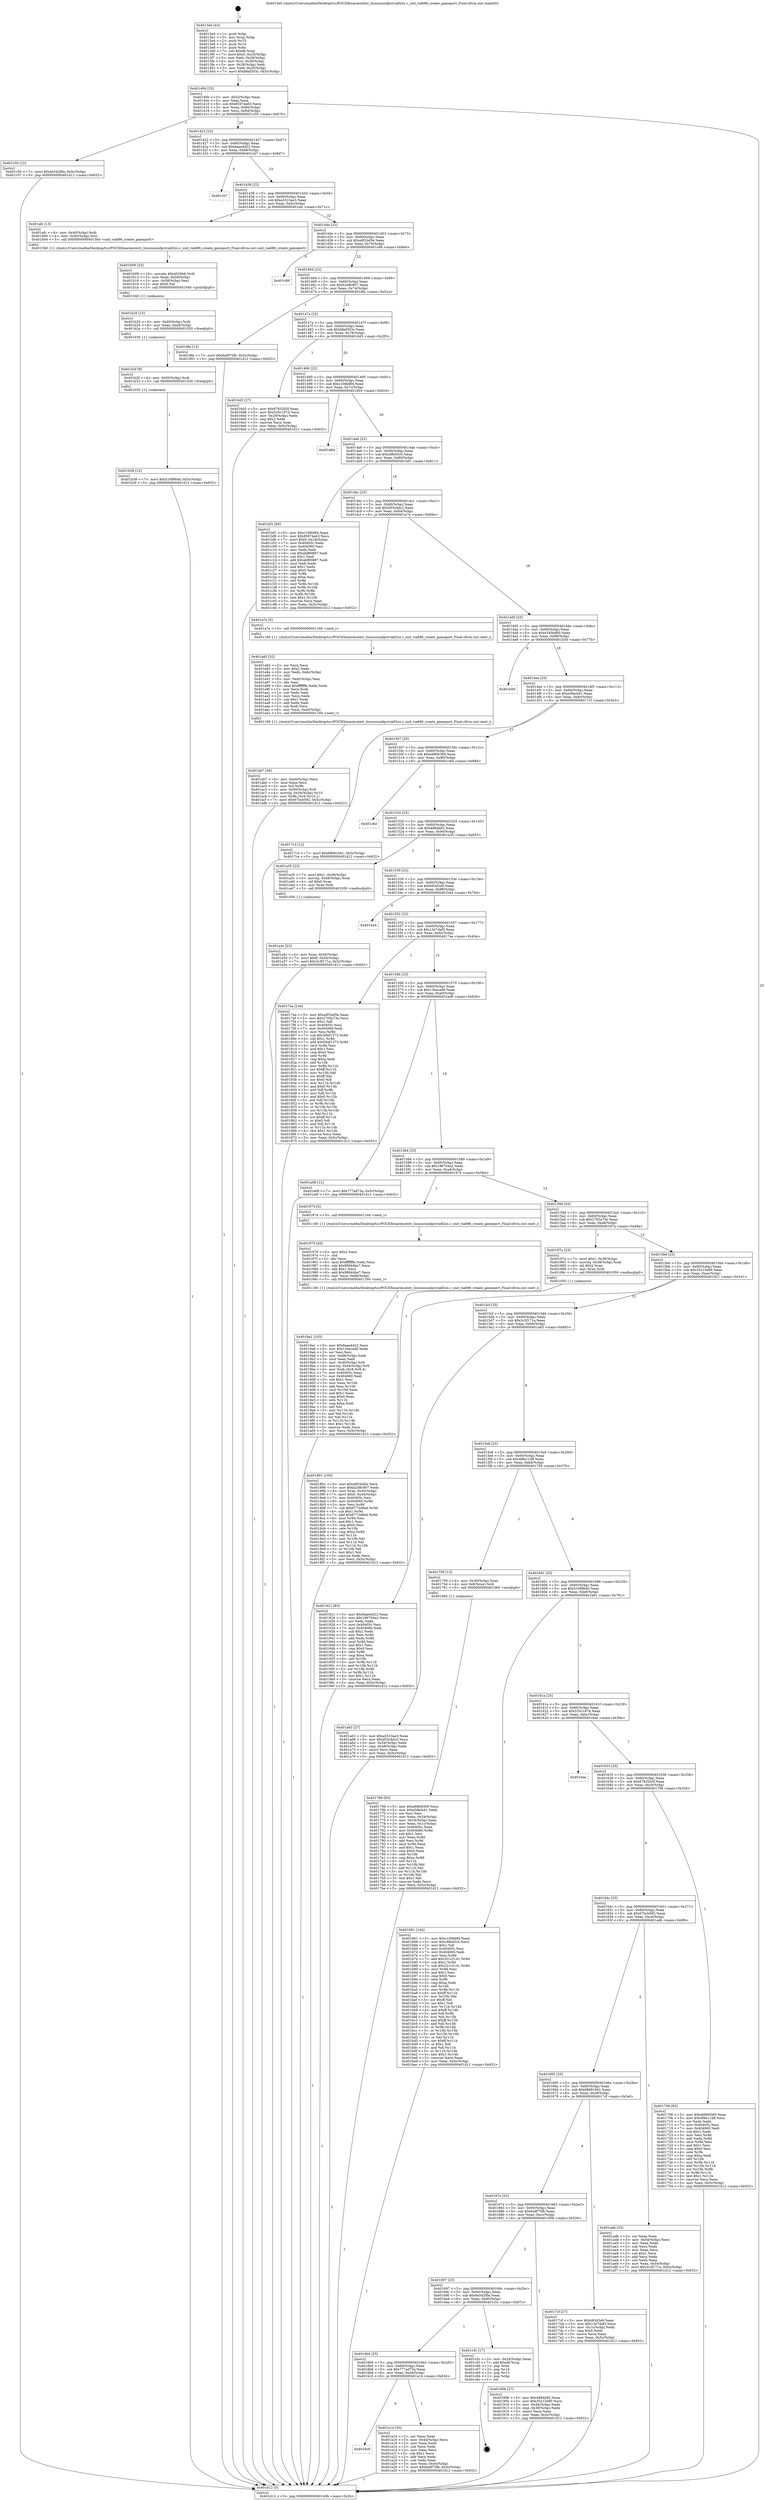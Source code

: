 digraph "0x4013e0" {
  label = "0x4013e0 (/mnt/c/Users/mathe/Desktop/tcc/POCII/binaries/extr_linuxsoundpcivia82xx.c_snd_via686_create_gameport_Final-ollvm.out::main(0))"
  labelloc = "t"
  node[shape=record]

  Entry [label="",width=0.3,height=0.3,shape=circle,fillcolor=black,style=filled]
  "0x40140b" [label="{
     0x40140b [23]\l
     | [instrs]\l
     &nbsp;&nbsp;0x40140b \<+3\>: mov -0x5c(%rbp),%eax\l
     &nbsp;&nbsp;0x40140e \<+2\>: mov %eax,%ecx\l
     &nbsp;&nbsp;0x401410 \<+6\>: sub $0x85974a63,%ecx\l
     &nbsp;&nbsp;0x401416 \<+3\>: mov %eax,-0x60(%rbp)\l
     &nbsp;&nbsp;0x401419 \<+3\>: mov %ecx,-0x64(%rbp)\l
     &nbsp;&nbsp;0x40141c \<+6\>: je 0000000000401c50 \<main+0x870\>\l
  }"]
  "0x401c50" [label="{
     0x401c50 [12]\l
     | [instrs]\l
     &nbsp;&nbsp;0x401c50 \<+7\>: movl $0x6e542f0a,-0x5c(%rbp)\l
     &nbsp;&nbsp;0x401c57 \<+5\>: jmp 0000000000401d12 \<main+0x932\>\l
  }"]
  "0x401422" [label="{
     0x401422 [22]\l
     | [instrs]\l
     &nbsp;&nbsp;0x401422 \<+5\>: jmp 0000000000401427 \<main+0x47\>\l
     &nbsp;&nbsp;0x401427 \<+3\>: mov -0x60(%rbp),%eax\l
     &nbsp;&nbsp;0x40142a \<+5\>: sub $0x9aae4d22,%eax\l
     &nbsp;&nbsp;0x40142f \<+3\>: mov %eax,-0x68(%rbp)\l
     &nbsp;&nbsp;0x401432 \<+6\>: je 0000000000401cb7 \<main+0x8d7\>\l
  }"]
  Exit [label="",width=0.3,height=0.3,shape=circle,fillcolor=black,style=filled,peripheries=2]
  "0x401cb7" [label="{
     0x401cb7\l
  }", style=dashed]
  "0x401438" [label="{
     0x401438 [22]\l
     | [instrs]\l
     &nbsp;&nbsp;0x401438 \<+5\>: jmp 000000000040143d \<main+0x5d\>\l
     &nbsp;&nbsp;0x40143d \<+3\>: mov -0x60(%rbp),%eax\l
     &nbsp;&nbsp;0x401440 \<+5\>: sub $0xa5310ae3,%eax\l
     &nbsp;&nbsp;0x401445 \<+3\>: mov %eax,-0x6c(%rbp)\l
     &nbsp;&nbsp;0x401448 \<+6\>: je 0000000000401afc \<main+0x71c\>\l
  }"]
  "0x401b38" [label="{
     0x401b38 [12]\l
     | [instrs]\l
     &nbsp;&nbsp;0x401b38 \<+7\>: movl $0x516f96dd,-0x5c(%rbp)\l
     &nbsp;&nbsp;0x401b3f \<+5\>: jmp 0000000000401d12 \<main+0x932\>\l
  }"]
  "0x401afc" [label="{
     0x401afc [13]\l
     | [instrs]\l
     &nbsp;&nbsp;0x401afc \<+4\>: mov -0x40(%rbp),%rdi\l
     &nbsp;&nbsp;0x401b00 \<+4\>: mov -0x50(%rbp),%rsi\l
     &nbsp;&nbsp;0x401b04 \<+5\>: call 00000000004013b0 \<snd_via686_create_gameport\>\l
     | [calls]\l
     &nbsp;&nbsp;0x4013b0 \{1\} (/mnt/c/Users/mathe/Desktop/tcc/POCII/binaries/extr_linuxsoundpcivia82xx.c_snd_via686_create_gameport_Final-ollvm.out::snd_via686_create_gameport)\l
  }"]
  "0x40144e" [label="{
     0x40144e [22]\l
     | [instrs]\l
     &nbsp;&nbsp;0x40144e \<+5\>: jmp 0000000000401453 \<main+0x73\>\l
     &nbsp;&nbsp;0x401453 \<+3\>: mov -0x60(%rbp),%eax\l
     &nbsp;&nbsp;0x401456 \<+5\>: sub $0xa9f1bd5e,%eax\l
     &nbsp;&nbsp;0x40145b \<+3\>: mov %eax,-0x70(%rbp)\l
     &nbsp;&nbsp;0x40145e \<+6\>: je 0000000000401c89 \<main+0x8a9\>\l
  }"]
  "0x401b2f" [label="{
     0x401b2f [9]\l
     | [instrs]\l
     &nbsp;&nbsp;0x401b2f \<+4\>: mov -0x50(%rbp),%rdi\l
     &nbsp;&nbsp;0x401b33 \<+5\>: call 0000000000401030 \<free@plt\>\l
     | [calls]\l
     &nbsp;&nbsp;0x401030 \{1\} (unknown)\l
  }"]
  "0x401c89" [label="{
     0x401c89\l
  }", style=dashed]
  "0x401464" [label="{
     0x401464 [22]\l
     | [instrs]\l
     &nbsp;&nbsp;0x401464 \<+5\>: jmp 0000000000401469 \<main+0x89\>\l
     &nbsp;&nbsp;0x401469 \<+3\>: mov -0x60(%rbp),%eax\l
     &nbsp;&nbsp;0x40146c \<+5\>: sub $0xb2d8c807,%eax\l
     &nbsp;&nbsp;0x401471 \<+3\>: mov %eax,-0x74(%rbp)\l
     &nbsp;&nbsp;0x401474 \<+6\>: je 00000000004018fa \<main+0x51a\>\l
  }"]
  "0x401b20" [label="{
     0x401b20 [15]\l
     | [instrs]\l
     &nbsp;&nbsp;0x401b20 \<+4\>: mov -0x40(%rbp),%rdi\l
     &nbsp;&nbsp;0x401b24 \<+6\>: mov %eax,-0xe4(%rbp)\l
     &nbsp;&nbsp;0x401b2a \<+5\>: call 0000000000401030 \<free@plt\>\l
     | [calls]\l
     &nbsp;&nbsp;0x401030 \{1\} (unknown)\l
  }"]
  "0x4018fa" [label="{
     0x4018fa [12]\l
     | [instrs]\l
     &nbsp;&nbsp;0x4018fa \<+7\>: movl $0x6a9f75fb,-0x5c(%rbp)\l
     &nbsp;&nbsp;0x401901 \<+5\>: jmp 0000000000401d12 \<main+0x932\>\l
  }"]
  "0x40147a" [label="{
     0x40147a [22]\l
     | [instrs]\l
     &nbsp;&nbsp;0x40147a \<+5\>: jmp 000000000040147f \<main+0x9f\>\l
     &nbsp;&nbsp;0x40147f \<+3\>: mov -0x60(%rbp),%eax\l
     &nbsp;&nbsp;0x401482 \<+5\>: sub $0xb8af303c,%eax\l
     &nbsp;&nbsp;0x401487 \<+3\>: mov %eax,-0x78(%rbp)\l
     &nbsp;&nbsp;0x40148a \<+6\>: je 00000000004016d3 \<main+0x2f3\>\l
  }"]
  "0x401b09" [label="{
     0x401b09 [23]\l
     | [instrs]\l
     &nbsp;&nbsp;0x401b09 \<+10\>: movabs $0x4020b6,%rdi\l
     &nbsp;&nbsp;0x401b13 \<+3\>: mov %eax,-0x58(%rbp)\l
     &nbsp;&nbsp;0x401b16 \<+3\>: mov -0x58(%rbp),%esi\l
     &nbsp;&nbsp;0x401b19 \<+2\>: mov $0x0,%al\l
     &nbsp;&nbsp;0x401b1b \<+5\>: call 0000000000401040 \<printf@plt\>\l
     | [calls]\l
     &nbsp;&nbsp;0x401040 \{1\} (unknown)\l
  }"]
  "0x4016d3" [label="{
     0x4016d3 [27]\l
     | [instrs]\l
     &nbsp;&nbsp;0x4016d3 \<+5\>: mov $0x67832b5f,%eax\l
     &nbsp;&nbsp;0x4016d8 \<+5\>: mov $0x535c187d,%ecx\l
     &nbsp;&nbsp;0x4016dd \<+3\>: mov -0x20(%rbp),%edx\l
     &nbsp;&nbsp;0x4016e0 \<+3\>: cmp $0x2,%edx\l
     &nbsp;&nbsp;0x4016e3 \<+3\>: cmovne %ecx,%eax\l
     &nbsp;&nbsp;0x4016e6 \<+3\>: mov %eax,-0x5c(%rbp)\l
     &nbsp;&nbsp;0x4016e9 \<+5\>: jmp 0000000000401d12 \<main+0x932\>\l
  }"]
  "0x401490" [label="{
     0x401490 [22]\l
     | [instrs]\l
     &nbsp;&nbsp;0x401490 \<+5\>: jmp 0000000000401495 \<main+0xb5\>\l
     &nbsp;&nbsp;0x401495 \<+3\>: mov -0x60(%rbp),%eax\l
     &nbsp;&nbsp;0x401498 \<+5\>: sub $0xc10fdd84,%eax\l
     &nbsp;&nbsp;0x40149d \<+3\>: mov %eax,-0x7c(%rbp)\l
     &nbsp;&nbsp;0x4014a0 \<+6\>: je 0000000000401d04 \<main+0x924\>\l
  }"]
  "0x401d12" [label="{
     0x401d12 [5]\l
     | [instrs]\l
     &nbsp;&nbsp;0x401d12 \<+5\>: jmp 000000000040140b \<main+0x2b\>\l
  }"]
  "0x4013e0" [label="{
     0x4013e0 [43]\l
     | [instrs]\l
     &nbsp;&nbsp;0x4013e0 \<+1\>: push %rbp\l
     &nbsp;&nbsp;0x4013e1 \<+3\>: mov %rsp,%rbp\l
     &nbsp;&nbsp;0x4013e4 \<+2\>: push %r15\l
     &nbsp;&nbsp;0x4013e6 \<+2\>: push %r14\l
     &nbsp;&nbsp;0x4013e8 \<+1\>: push %rbx\l
     &nbsp;&nbsp;0x4013e9 \<+7\>: sub $0xd8,%rsp\l
     &nbsp;&nbsp;0x4013f0 \<+7\>: movl $0x0,-0x24(%rbp)\l
     &nbsp;&nbsp;0x4013f7 \<+3\>: mov %edi,-0x28(%rbp)\l
     &nbsp;&nbsp;0x4013fa \<+4\>: mov %rsi,-0x30(%rbp)\l
     &nbsp;&nbsp;0x4013fe \<+3\>: mov -0x28(%rbp),%edi\l
     &nbsp;&nbsp;0x401401 \<+3\>: mov %edi,-0x20(%rbp)\l
     &nbsp;&nbsp;0x401404 \<+7\>: movl $0xb8af303c,-0x5c(%rbp)\l
  }"]
  "0x401ab7" [label="{
     0x401ab7 [36]\l
     | [instrs]\l
     &nbsp;&nbsp;0x401ab7 \<+6\>: mov -0xe0(%rbp),%ecx\l
     &nbsp;&nbsp;0x401abd \<+3\>: imul %eax,%ecx\l
     &nbsp;&nbsp;0x401ac0 \<+3\>: mov %cl,%r8b\l
     &nbsp;&nbsp;0x401ac3 \<+4\>: mov -0x50(%rbp),%r9\l
     &nbsp;&nbsp;0x401ac7 \<+4\>: movslq -0x54(%rbp),%r10\l
     &nbsp;&nbsp;0x401acb \<+4\>: mov %r8b,(%r9,%r10,1)\l
     &nbsp;&nbsp;0x401acf \<+7\>: movl $0x67bcb592,-0x5c(%rbp)\l
     &nbsp;&nbsp;0x401ad6 \<+5\>: jmp 0000000000401d12 \<main+0x932\>\l
  }"]
  "0x401d04" [label="{
     0x401d04\l
  }", style=dashed]
  "0x4014a6" [label="{
     0x4014a6 [22]\l
     | [instrs]\l
     &nbsp;&nbsp;0x4014a6 \<+5\>: jmp 00000000004014ab \<main+0xcb\>\l
     &nbsp;&nbsp;0x4014ab \<+3\>: mov -0x60(%rbp),%eax\l
     &nbsp;&nbsp;0x4014ae \<+5\>: sub $0xc8fe45c0,%eax\l
     &nbsp;&nbsp;0x4014b3 \<+3\>: mov %eax,-0x80(%rbp)\l
     &nbsp;&nbsp;0x4014b6 \<+6\>: je 0000000000401bf1 \<main+0x811\>\l
  }"]
  "0x401a83" [label="{
     0x401a83 [52]\l
     | [instrs]\l
     &nbsp;&nbsp;0x401a83 \<+2\>: xor %ecx,%ecx\l
     &nbsp;&nbsp;0x401a85 \<+5\>: mov $0x2,%edx\l
     &nbsp;&nbsp;0x401a8a \<+6\>: mov %edx,-0xdc(%rbp)\l
     &nbsp;&nbsp;0x401a90 \<+1\>: cltd\l
     &nbsp;&nbsp;0x401a91 \<+6\>: mov -0xdc(%rbp),%esi\l
     &nbsp;&nbsp;0x401a97 \<+2\>: idiv %esi\l
     &nbsp;&nbsp;0x401a99 \<+6\>: imul $0xfffffffe,%edx,%edx\l
     &nbsp;&nbsp;0x401a9f \<+2\>: mov %ecx,%edi\l
     &nbsp;&nbsp;0x401aa1 \<+2\>: sub %edx,%edi\l
     &nbsp;&nbsp;0x401aa3 \<+2\>: mov %ecx,%edx\l
     &nbsp;&nbsp;0x401aa5 \<+3\>: sub $0x1,%edx\l
     &nbsp;&nbsp;0x401aa8 \<+2\>: add %edx,%edi\l
     &nbsp;&nbsp;0x401aaa \<+2\>: sub %edi,%ecx\l
     &nbsp;&nbsp;0x401aac \<+6\>: mov %ecx,-0xe0(%rbp)\l
     &nbsp;&nbsp;0x401ab2 \<+5\>: call 0000000000401160 \<next_i\>\l
     | [calls]\l
     &nbsp;&nbsp;0x401160 \{1\} (/mnt/c/Users/mathe/Desktop/tcc/POCII/binaries/extr_linuxsoundpcivia82xx.c_snd_via686_create_gameport_Final-ollvm.out::next_i)\l
  }"]
  "0x401bf1" [label="{
     0x401bf1 [95]\l
     | [instrs]\l
     &nbsp;&nbsp;0x401bf1 \<+5\>: mov $0xc10fdd84,%eax\l
     &nbsp;&nbsp;0x401bf6 \<+5\>: mov $0x85974a63,%ecx\l
     &nbsp;&nbsp;0x401bfb \<+7\>: movl $0x0,-0x24(%rbp)\l
     &nbsp;&nbsp;0x401c02 \<+7\>: mov 0x40405c,%edx\l
     &nbsp;&nbsp;0x401c09 \<+7\>: mov 0x404060,%esi\l
     &nbsp;&nbsp;0x401c10 \<+2\>: mov %edx,%edi\l
     &nbsp;&nbsp;0x401c12 \<+6\>: sub $0xabf80887,%edi\l
     &nbsp;&nbsp;0x401c18 \<+3\>: sub $0x1,%edi\l
     &nbsp;&nbsp;0x401c1b \<+6\>: add $0xabf80887,%edi\l
     &nbsp;&nbsp;0x401c21 \<+3\>: imul %edi,%edx\l
     &nbsp;&nbsp;0x401c24 \<+3\>: and $0x1,%edx\l
     &nbsp;&nbsp;0x401c27 \<+3\>: cmp $0x0,%edx\l
     &nbsp;&nbsp;0x401c2a \<+4\>: sete %r8b\l
     &nbsp;&nbsp;0x401c2e \<+3\>: cmp $0xa,%esi\l
     &nbsp;&nbsp;0x401c31 \<+4\>: setl %r9b\l
     &nbsp;&nbsp;0x401c35 \<+3\>: mov %r8b,%r10b\l
     &nbsp;&nbsp;0x401c38 \<+3\>: and %r9b,%r10b\l
     &nbsp;&nbsp;0x401c3b \<+3\>: xor %r9b,%r8b\l
     &nbsp;&nbsp;0x401c3e \<+3\>: or %r8b,%r10b\l
     &nbsp;&nbsp;0x401c41 \<+4\>: test $0x1,%r10b\l
     &nbsp;&nbsp;0x401c45 \<+3\>: cmovne %ecx,%eax\l
     &nbsp;&nbsp;0x401c48 \<+3\>: mov %eax,-0x5c(%rbp)\l
     &nbsp;&nbsp;0x401c4b \<+5\>: jmp 0000000000401d12 \<main+0x932\>\l
  }"]
  "0x4014bc" [label="{
     0x4014bc [25]\l
     | [instrs]\l
     &nbsp;&nbsp;0x4014bc \<+5\>: jmp 00000000004014c1 \<main+0xe1\>\l
     &nbsp;&nbsp;0x4014c1 \<+3\>: mov -0x60(%rbp),%eax\l
     &nbsp;&nbsp;0x4014c4 \<+5\>: sub $0xd53c4dc2,%eax\l
     &nbsp;&nbsp;0x4014c9 \<+6\>: mov %eax,-0x84(%rbp)\l
     &nbsp;&nbsp;0x4014cf \<+6\>: je 0000000000401a7e \<main+0x69e\>\l
  }"]
  "0x401a4c" [label="{
     0x401a4c [23]\l
     | [instrs]\l
     &nbsp;&nbsp;0x401a4c \<+4\>: mov %rax,-0x50(%rbp)\l
     &nbsp;&nbsp;0x401a50 \<+7\>: movl $0x0,-0x54(%rbp)\l
     &nbsp;&nbsp;0x401a57 \<+7\>: movl $0x3c3f171a,-0x5c(%rbp)\l
     &nbsp;&nbsp;0x401a5e \<+5\>: jmp 0000000000401d12 \<main+0x932\>\l
  }"]
  "0x401a7e" [label="{
     0x401a7e [5]\l
     | [instrs]\l
     &nbsp;&nbsp;0x401a7e \<+5\>: call 0000000000401160 \<next_i\>\l
     | [calls]\l
     &nbsp;&nbsp;0x401160 \{1\} (/mnt/c/Users/mathe/Desktop/tcc/POCII/binaries/extr_linuxsoundpcivia82xx.c_snd_via686_create_gameport_Final-ollvm.out::next_i)\l
  }"]
  "0x4014d5" [label="{
     0x4014d5 [25]\l
     | [instrs]\l
     &nbsp;&nbsp;0x4014d5 \<+5\>: jmp 00000000004014da \<main+0xfa\>\l
     &nbsp;&nbsp;0x4014da \<+3\>: mov -0x60(%rbp),%eax\l
     &nbsp;&nbsp;0x4014dd \<+5\>: sub $0xe340dd60,%eax\l
     &nbsp;&nbsp;0x4014e2 \<+6\>: mov %eax,-0x88(%rbp)\l
     &nbsp;&nbsp;0x4014e8 \<+6\>: je 0000000000401b50 \<main+0x770\>\l
  }"]
  "0x4016c9" [label="{
     0x4016c9\l
  }", style=dashed]
  "0x401b50" [label="{
     0x401b50\l
  }", style=dashed]
  "0x4014ee" [label="{
     0x4014ee [25]\l
     | [instrs]\l
     &nbsp;&nbsp;0x4014ee \<+5\>: jmp 00000000004014f3 \<main+0x113\>\l
     &nbsp;&nbsp;0x4014f3 \<+3\>: mov -0x60(%rbp),%eax\l
     &nbsp;&nbsp;0x4014f6 \<+5\>: sub $0xe5fecb41,%eax\l
     &nbsp;&nbsp;0x4014fb \<+6\>: mov %eax,-0x8c(%rbp)\l
     &nbsp;&nbsp;0x401501 \<+6\>: je 00000000004017c3 \<main+0x3e3\>\l
  }"]
  "0x401a14" [label="{
     0x401a14 [33]\l
     | [instrs]\l
     &nbsp;&nbsp;0x401a14 \<+2\>: xor %eax,%eax\l
     &nbsp;&nbsp;0x401a16 \<+3\>: mov -0x44(%rbp),%ecx\l
     &nbsp;&nbsp;0x401a19 \<+2\>: mov %eax,%edx\l
     &nbsp;&nbsp;0x401a1b \<+2\>: sub %ecx,%edx\l
     &nbsp;&nbsp;0x401a1d \<+2\>: mov %eax,%ecx\l
     &nbsp;&nbsp;0x401a1f \<+3\>: sub $0x1,%ecx\l
     &nbsp;&nbsp;0x401a22 \<+2\>: add %ecx,%edx\l
     &nbsp;&nbsp;0x401a24 \<+2\>: sub %edx,%eax\l
     &nbsp;&nbsp;0x401a26 \<+3\>: mov %eax,-0x44(%rbp)\l
     &nbsp;&nbsp;0x401a29 \<+7\>: movl $0x6a9f75fb,-0x5c(%rbp)\l
     &nbsp;&nbsp;0x401a30 \<+5\>: jmp 0000000000401d12 \<main+0x932\>\l
  }"]
  "0x4017c3" [label="{
     0x4017c3 [12]\l
     | [instrs]\l
     &nbsp;&nbsp;0x4017c3 \<+7\>: movl $0x68b91941,-0x5c(%rbp)\l
     &nbsp;&nbsp;0x4017ca \<+5\>: jmp 0000000000401d12 \<main+0x932\>\l
  }"]
  "0x401507" [label="{
     0x401507 [25]\l
     | [instrs]\l
     &nbsp;&nbsp;0x401507 \<+5\>: jmp 000000000040150c \<main+0x12c\>\l
     &nbsp;&nbsp;0x40150c \<+3\>: mov -0x60(%rbp),%eax\l
     &nbsp;&nbsp;0x40150f \<+5\>: sub $0xe6806369,%eax\l
     &nbsp;&nbsp;0x401514 \<+6\>: mov %eax,-0x90(%rbp)\l
     &nbsp;&nbsp;0x40151a \<+6\>: je 0000000000401c6d \<main+0x88d\>\l
  }"]
  "0x4016b0" [label="{
     0x4016b0 [25]\l
     | [instrs]\l
     &nbsp;&nbsp;0x4016b0 \<+5\>: jmp 00000000004016b5 \<main+0x2d5\>\l
     &nbsp;&nbsp;0x4016b5 \<+3\>: mov -0x60(%rbp),%eax\l
     &nbsp;&nbsp;0x4016b8 \<+5\>: sub $0x777ad73a,%eax\l
     &nbsp;&nbsp;0x4016bd \<+6\>: mov %eax,-0xd4(%rbp)\l
     &nbsp;&nbsp;0x4016c3 \<+6\>: je 0000000000401a14 \<main+0x634\>\l
  }"]
  "0x401c6d" [label="{
     0x401c6d\l
  }", style=dashed]
  "0x401520" [label="{
     0x401520 [25]\l
     | [instrs]\l
     &nbsp;&nbsp;0x401520 \<+5\>: jmp 0000000000401525 \<main+0x145\>\l
     &nbsp;&nbsp;0x401525 \<+3\>: mov -0x60(%rbp),%eax\l
     &nbsp;&nbsp;0x401528 \<+5\>: sub $0x4884b92,%eax\l
     &nbsp;&nbsp;0x40152d \<+6\>: mov %eax,-0x94(%rbp)\l
     &nbsp;&nbsp;0x401533 \<+6\>: je 0000000000401a35 \<main+0x655\>\l
  }"]
  "0x401c5c" [label="{
     0x401c5c [17]\l
     | [instrs]\l
     &nbsp;&nbsp;0x401c5c \<+3\>: mov -0x24(%rbp),%eax\l
     &nbsp;&nbsp;0x401c5f \<+7\>: add $0xd8,%rsp\l
     &nbsp;&nbsp;0x401c66 \<+1\>: pop %rbx\l
     &nbsp;&nbsp;0x401c67 \<+2\>: pop %r14\l
     &nbsp;&nbsp;0x401c69 \<+2\>: pop %r15\l
     &nbsp;&nbsp;0x401c6b \<+1\>: pop %rbp\l
     &nbsp;&nbsp;0x401c6c \<+1\>: ret\l
  }"]
  "0x401a35" [label="{
     0x401a35 [23]\l
     | [instrs]\l
     &nbsp;&nbsp;0x401a35 \<+7\>: movl $0x1,-0x48(%rbp)\l
     &nbsp;&nbsp;0x401a3c \<+4\>: movslq -0x48(%rbp),%rax\l
     &nbsp;&nbsp;0x401a40 \<+4\>: shl $0x0,%rax\l
     &nbsp;&nbsp;0x401a44 \<+3\>: mov %rax,%rdi\l
     &nbsp;&nbsp;0x401a47 \<+5\>: call 0000000000401050 \<malloc@plt\>\l
     | [calls]\l
     &nbsp;&nbsp;0x401050 \{1\} (unknown)\l
  }"]
  "0x401539" [label="{
     0x401539 [25]\l
     | [instrs]\l
     &nbsp;&nbsp;0x401539 \<+5\>: jmp 000000000040153e \<main+0x15e\>\l
     &nbsp;&nbsp;0x40153e \<+3\>: mov -0x60(%rbp),%eax\l
     &nbsp;&nbsp;0x401541 \<+5\>: sub $0xb93d2e9,%eax\l
     &nbsp;&nbsp;0x401546 \<+6\>: mov %eax,-0x98(%rbp)\l
     &nbsp;&nbsp;0x40154c \<+6\>: je 0000000000401b44 \<main+0x764\>\l
  }"]
  "0x4019a1" [label="{
     0x4019a1 [103]\l
     | [instrs]\l
     &nbsp;&nbsp;0x4019a1 \<+5\>: mov $0x9aae4d22,%ecx\l
     &nbsp;&nbsp;0x4019a6 \<+5\>: mov $0x13eecad6,%edx\l
     &nbsp;&nbsp;0x4019ab \<+2\>: xor %esi,%esi\l
     &nbsp;&nbsp;0x4019ad \<+6\>: mov -0xd8(%rbp),%edi\l
     &nbsp;&nbsp;0x4019b3 \<+3\>: imul %eax,%edi\l
     &nbsp;&nbsp;0x4019b6 \<+4\>: mov -0x40(%rbp),%r8\l
     &nbsp;&nbsp;0x4019ba \<+4\>: movslq -0x44(%rbp),%r9\l
     &nbsp;&nbsp;0x4019be \<+4\>: mov %edi,(%r8,%r9,4)\l
     &nbsp;&nbsp;0x4019c2 \<+7\>: mov 0x40405c,%eax\l
     &nbsp;&nbsp;0x4019c9 \<+7\>: mov 0x404060,%edi\l
     &nbsp;&nbsp;0x4019d0 \<+3\>: sub $0x1,%esi\l
     &nbsp;&nbsp;0x4019d3 \<+3\>: mov %eax,%r10d\l
     &nbsp;&nbsp;0x4019d6 \<+3\>: add %esi,%r10d\l
     &nbsp;&nbsp;0x4019d9 \<+4\>: imul %r10d,%eax\l
     &nbsp;&nbsp;0x4019dd \<+3\>: and $0x1,%eax\l
     &nbsp;&nbsp;0x4019e0 \<+3\>: cmp $0x0,%eax\l
     &nbsp;&nbsp;0x4019e3 \<+4\>: sete %r11b\l
     &nbsp;&nbsp;0x4019e7 \<+3\>: cmp $0xa,%edi\l
     &nbsp;&nbsp;0x4019ea \<+3\>: setl %bl\l
     &nbsp;&nbsp;0x4019ed \<+3\>: mov %r11b,%r14b\l
     &nbsp;&nbsp;0x4019f0 \<+3\>: and %bl,%r14b\l
     &nbsp;&nbsp;0x4019f3 \<+3\>: xor %bl,%r11b\l
     &nbsp;&nbsp;0x4019f6 \<+3\>: or %r11b,%r14b\l
     &nbsp;&nbsp;0x4019f9 \<+4\>: test $0x1,%r14b\l
     &nbsp;&nbsp;0x4019fd \<+3\>: cmovne %edx,%ecx\l
     &nbsp;&nbsp;0x401a00 \<+3\>: mov %ecx,-0x5c(%rbp)\l
     &nbsp;&nbsp;0x401a03 \<+5\>: jmp 0000000000401d12 \<main+0x932\>\l
  }"]
  "0x401b44" [label="{
     0x401b44\l
  }", style=dashed]
  "0x401552" [label="{
     0x401552 [25]\l
     | [instrs]\l
     &nbsp;&nbsp;0x401552 \<+5\>: jmp 0000000000401557 \<main+0x177\>\l
     &nbsp;&nbsp;0x401557 \<+3\>: mov -0x60(%rbp),%eax\l
     &nbsp;&nbsp;0x40155a \<+5\>: sub $0x13e7daf3,%eax\l
     &nbsp;&nbsp;0x40155f \<+6\>: mov %eax,-0x9c(%rbp)\l
     &nbsp;&nbsp;0x401565 \<+6\>: je 00000000004017ea \<main+0x40a\>\l
  }"]
  "0x401979" [label="{
     0x401979 [40]\l
     | [instrs]\l
     &nbsp;&nbsp;0x401979 \<+5\>: mov $0x2,%ecx\l
     &nbsp;&nbsp;0x40197e \<+1\>: cltd\l
     &nbsp;&nbsp;0x40197f \<+2\>: idiv %ecx\l
     &nbsp;&nbsp;0x401981 \<+6\>: imul $0xfffffffe,%edx,%ecx\l
     &nbsp;&nbsp;0x401987 \<+6\>: sub $0x98944be7,%ecx\l
     &nbsp;&nbsp;0x40198d \<+3\>: add $0x1,%ecx\l
     &nbsp;&nbsp;0x401990 \<+6\>: add $0x98944be7,%ecx\l
     &nbsp;&nbsp;0x401996 \<+6\>: mov %ecx,-0xd8(%rbp)\l
     &nbsp;&nbsp;0x40199c \<+5\>: call 0000000000401160 \<next_i\>\l
     | [calls]\l
     &nbsp;&nbsp;0x401160 \{1\} (/mnt/c/Users/mathe/Desktop/tcc/POCII/binaries/extr_linuxsoundpcivia82xx.c_snd_via686_create_gameport_Final-ollvm.out::next_i)\l
  }"]
  "0x4017ea" [label="{
     0x4017ea [144]\l
     | [instrs]\l
     &nbsp;&nbsp;0x4017ea \<+5\>: mov $0xa9f1bd5e,%eax\l
     &nbsp;&nbsp;0x4017ef \<+5\>: mov $0x2705a73e,%ecx\l
     &nbsp;&nbsp;0x4017f4 \<+2\>: mov $0x1,%dl\l
     &nbsp;&nbsp;0x4017f6 \<+7\>: mov 0x40405c,%esi\l
     &nbsp;&nbsp;0x4017fd \<+7\>: mov 0x404060,%edi\l
     &nbsp;&nbsp;0x401804 \<+3\>: mov %esi,%r8d\l
     &nbsp;&nbsp;0x401807 \<+7\>: sub $0x59af1373,%r8d\l
     &nbsp;&nbsp;0x40180e \<+4\>: sub $0x1,%r8d\l
     &nbsp;&nbsp;0x401812 \<+7\>: add $0x59af1373,%r8d\l
     &nbsp;&nbsp;0x401819 \<+4\>: imul %r8d,%esi\l
     &nbsp;&nbsp;0x40181d \<+3\>: and $0x1,%esi\l
     &nbsp;&nbsp;0x401820 \<+3\>: cmp $0x0,%esi\l
     &nbsp;&nbsp;0x401823 \<+4\>: sete %r9b\l
     &nbsp;&nbsp;0x401827 \<+3\>: cmp $0xa,%edi\l
     &nbsp;&nbsp;0x40182a \<+4\>: setl %r10b\l
     &nbsp;&nbsp;0x40182e \<+3\>: mov %r9b,%r11b\l
     &nbsp;&nbsp;0x401831 \<+4\>: xor $0xff,%r11b\l
     &nbsp;&nbsp;0x401835 \<+3\>: mov %r10b,%bl\l
     &nbsp;&nbsp;0x401838 \<+3\>: xor $0xff,%bl\l
     &nbsp;&nbsp;0x40183b \<+3\>: xor $0x0,%dl\l
     &nbsp;&nbsp;0x40183e \<+3\>: mov %r11b,%r14b\l
     &nbsp;&nbsp;0x401841 \<+4\>: and $0x0,%r14b\l
     &nbsp;&nbsp;0x401845 \<+3\>: and %dl,%r9b\l
     &nbsp;&nbsp;0x401848 \<+3\>: mov %bl,%r15b\l
     &nbsp;&nbsp;0x40184b \<+4\>: and $0x0,%r15b\l
     &nbsp;&nbsp;0x40184f \<+3\>: and %dl,%r10b\l
     &nbsp;&nbsp;0x401852 \<+3\>: or %r9b,%r14b\l
     &nbsp;&nbsp;0x401855 \<+3\>: or %r10b,%r15b\l
     &nbsp;&nbsp;0x401858 \<+3\>: xor %r15b,%r14b\l
     &nbsp;&nbsp;0x40185b \<+3\>: or %bl,%r11b\l
     &nbsp;&nbsp;0x40185e \<+4\>: xor $0xff,%r11b\l
     &nbsp;&nbsp;0x401862 \<+3\>: or $0x0,%dl\l
     &nbsp;&nbsp;0x401865 \<+3\>: and %dl,%r11b\l
     &nbsp;&nbsp;0x401868 \<+3\>: or %r11b,%r14b\l
     &nbsp;&nbsp;0x40186b \<+4\>: test $0x1,%r14b\l
     &nbsp;&nbsp;0x40186f \<+3\>: cmovne %ecx,%eax\l
     &nbsp;&nbsp;0x401872 \<+3\>: mov %eax,-0x5c(%rbp)\l
     &nbsp;&nbsp;0x401875 \<+5\>: jmp 0000000000401d12 \<main+0x932\>\l
  }"]
  "0x40156b" [label="{
     0x40156b [25]\l
     | [instrs]\l
     &nbsp;&nbsp;0x40156b \<+5\>: jmp 0000000000401570 \<main+0x190\>\l
     &nbsp;&nbsp;0x401570 \<+3\>: mov -0x60(%rbp),%eax\l
     &nbsp;&nbsp;0x401573 \<+5\>: sub $0x13eecad6,%eax\l
     &nbsp;&nbsp;0x401578 \<+6\>: mov %eax,-0xa0(%rbp)\l
     &nbsp;&nbsp;0x40157e \<+6\>: je 0000000000401a08 \<main+0x628\>\l
  }"]
  "0x401697" [label="{
     0x401697 [25]\l
     | [instrs]\l
     &nbsp;&nbsp;0x401697 \<+5\>: jmp 000000000040169c \<main+0x2bc\>\l
     &nbsp;&nbsp;0x40169c \<+3\>: mov -0x60(%rbp),%eax\l
     &nbsp;&nbsp;0x40169f \<+5\>: sub $0x6e542f0a,%eax\l
     &nbsp;&nbsp;0x4016a4 \<+6\>: mov %eax,-0xd0(%rbp)\l
     &nbsp;&nbsp;0x4016aa \<+6\>: je 0000000000401c5c \<main+0x87c\>\l
  }"]
  "0x401a08" [label="{
     0x401a08 [12]\l
     | [instrs]\l
     &nbsp;&nbsp;0x401a08 \<+7\>: movl $0x777ad73a,-0x5c(%rbp)\l
     &nbsp;&nbsp;0x401a0f \<+5\>: jmp 0000000000401d12 \<main+0x932\>\l
  }"]
  "0x401584" [label="{
     0x401584 [25]\l
     | [instrs]\l
     &nbsp;&nbsp;0x401584 \<+5\>: jmp 0000000000401589 \<main+0x1a9\>\l
     &nbsp;&nbsp;0x401589 \<+3\>: mov -0x60(%rbp),%eax\l
     &nbsp;&nbsp;0x40158c \<+5\>: sub $0x196704a2,%eax\l
     &nbsp;&nbsp;0x401591 \<+6\>: mov %eax,-0xa4(%rbp)\l
     &nbsp;&nbsp;0x401597 \<+6\>: je 0000000000401974 \<main+0x594\>\l
  }"]
  "0x401906" [label="{
     0x401906 [27]\l
     | [instrs]\l
     &nbsp;&nbsp;0x401906 \<+5\>: mov $0x4884b92,%eax\l
     &nbsp;&nbsp;0x40190b \<+5\>: mov $0x35215e90,%ecx\l
     &nbsp;&nbsp;0x401910 \<+3\>: mov -0x44(%rbp),%edx\l
     &nbsp;&nbsp;0x401913 \<+3\>: cmp -0x38(%rbp),%edx\l
     &nbsp;&nbsp;0x401916 \<+3\>: cmovl %ecx,%eax\l
     &nbsp;&nbsp;0x401919 \<+3\>: mov %eax,-0x5c(%rbp)\l
     &nbsp;&nbsp;0x40191c \<+5\>: jmp 0000000000401d12 \<main+0x932\>\l
  }"]
  "0x401974" [label="{
     0x401974 [5]\l
     | [instrs]\l
     &nbsp;&nbsp;0x401974 \<+5\>: call 0000000000401160 \<next_i\>\l
     | [calls]\l
     &nbsp;&nbsp;0x401160 \{1\} (/mnt/c/Users/mathe/Desktop/tcc/POCII/binaries/extr_linuxsoundpcivia82xx.c_snd_via686_create_gameport_Final-ollvm.out::next_i)\l
  }"]
  "0x40159d" [label="{
     0x40159d [25]\l
     | [instrs]\l
     &nbsp;&nbsp;0x40159d \<+5\>: jmp 00000000004015a2 \<main+0x1c2\>\l
     &nbsp;&nbsp;0x4015a2 \<+3\>: mov -0x60(%rbp),%eax\l
     &nbsp;&nbsp;0x4015a5 \<+5\>: sub $0x2705a73e,%eax\l
     &nbsp;&nbsp;0x4015aa \<+6\>: mov %eax,-0xa8(%rbp)\l
     &nbsp;&nbsp;0x4015b0 \<+6\>: je 000000000040187a \<main+0x49a\>\l
  }"]
  "0x401891" [label="{
     0x401891 [105]\l
     | [instrs]\l
     &nbsp;&nbsp;0x401891 \<+5\>: mov $0xa9f1bd5e,%ecx\l
     &nbsp;&nbsp;0x401896 \<+5\>: mov $0xb2d8c807,%edx\l
     &nbsp;&nbsp;0x40189b \<+4\>: mov %rax,-0x40(%rbp)\l
     &nbsp;&nbsp;0x40189f \<+7\>: movl $0x0,-0x44(%rbp)\l
     &nbsp;&nbsp;0x4018a6 \<+7\>: mov 0x40405c,%esi\l
     &nbsp;&nbsp;0x4018ad \<+8\>: mov 0x404060,%r8d\l
     &nbsp;&nbsp;0x4018b5 \<+3\>: mov %esi,%r9d\l
     &nbsp;&nbsp;0x4018b8 \<+7\>: sub $0x6772d9a4,%r9d\l
     &nbsp;&nbsp;0x4018bf \<+4\>: sub $0x1,%r9d\l
     &nbsp;&nbsp;0x4018c3 \<+7\>: add $0x6772d9a4,%r9d\l
     &nbsp;&nbsp;0x4018ca \<+4\>: imul %r9d,%esi\l
     &nbsp;&nbsp;0x4018ce \<+3\>: and $0x1,%esi\l
     &nbsp;&nbsp;0x4018d1 \<+3\>: cmp $0x0,%esi\l
     &nbsp;&nbsp;0x4018d4 \<+4\>: sete %r10b\l
     &nbsp;&nbsp;0x4018d8 \<+4\>: cmp $0xa,%r8d\l
     &nbsp;&nbsp;0x4018dc \<+4\>: setl %r11b\l
     &nbsp;&nbsp;0x4018e0 \<+3\>: mov %r10b,%bl\l
     &nbsp;&nbsp;0x4018e3 \<+3\>: and %r11b,%bl\l
     &nbsp;&nbsp;0x4018e6 \<+3\>: xor %r11b,%r10b\l
     &nbsp;&nbsp;0x4018e9 \<+3\>: or %r10b,%bl\l
     &nbsp;&nbsp;0x4018ec \<+3\>: test $0x1,%bl\l
     &nbsp;&nbsp;0x4018ef \<+3\>: cmovne %edx,%ecx\l
     &nbsp;&nbsp;0x4018f2 \<+3\>: mov %ecx,-0x5c(%rbp)\l
     &nbsp;&nbsp;0x4018f5 \<+5\>: jmp 0000000000401d12 \<main+0x932\>\l
  }"]
  "0x40187a" [label="{
     0x40187a [23]\l
     | [instrs]\l
     &nbsp;&nbsp;0x40187a \<+7\>: movl $0x1,-0x38(%rbp)\l
     &nbsp;&nbsp;0x401881 \<+4\>: movslq -0x38(%rbp),%rax\l
     &nbsp;&nbsp;0x401885 \<+4\>: shl $0x2,%rax\l
     &nbsp;&nbsp;0x401889 \<+3\>: mov %rax,%rdi\l
     &nbsp;&nbsp;0x40188c \<+5\>: call 0000000000401050 \<malloc@plt\>\l
     | [calls]\l
     &nbsp;&nbsp;0x401050 \{1\} (unknown)\l
  }"]
  "0x4015b6" [label="{
     0x4015b6 [25]\l
     | [instrs]\l
     &nbsp;&nbsp;0x4015b6 \<+5\>: jmp 00000000004015bb \<main+0x1db\>\l
     &nbsp;&nbsp;0x4015bb \<+3\>: mov -0x60(%rbp),%eax\l
     &nbsp;&nbsp;0x4015be \<+5\>: sub $0x35215e90,%eax\l
     &nbsp;&nbsp;0x4015c3 \<+6\>: mov %eax,-0xac(%rbp)\l
     &nbsp;&nbsp;0x4015c9 \<+6\>: je 0000000000401921 \<main+0x541\>\l
  }"]
  "0x40167e" [label="{
     0x40167e [25]\l
     | [instrs]\l
     &nbsp;&nbsp;0x40167e \<+5\>: jmp 0000000000401683 \<main+0x2a3\>\l
     &nbsp;&nbsp;0x401683 \<+3\>: mov -0x60(%rbp),%eax\l
     &nbsp;&nbsp;0x401686 \<+5\>: sub $0x6a9f75fb,%eax\l
     &nbsp;&nbsp;0x40168b \<+6\>: mov %eax,-0xcc(%rbp)\l
     &nbsp;&nbsp;0x401691 \<+6\>: je 0000000000401906 \<main+0x526\>\l
  }"]
  "0x401921" [label="{
     0x401921 [83]\l
     | [instrs]\l
     &nbsp;&nbsp;0x401921 \<+5\>: mov $0x9aae4d22,%eax\l
     &nbsp;&nbsp;0x401926 \<+5\>: mov $0x196704a2,%ecx\l
     &nbsp;&nbsp;0x40192b \<+2\>: xor %edx,%edx\l
     &nbsp;&nbsp;0x40192d \<+7\>: mov 0x40405c,%esi\l
     &nbsp;&nbsp;0x401934 \<+7\>: mov 0x404060,%edi\l
     &nbsp;&nbsp;0x40193b \<+3\>: sub $0x1,%edx\l
     &nbsp;&nbsp;0x40193e \<+3\>: mov %esi,%r8d\l
     &nbsp;&nbsp;0x401941 \<+3\>: add %edx,%r8d\l
     &nbsp;&nbsp;0x401944 \<+4\>: imul %r8d,%esi\l
     &nbsp;&nbsp;0x401948 \<+3\>: and $0x1,%esi\l
     &nbsp;&nbsp;0x40194b \<+3\>: cmp $0x0,%esi\l
     &nbsp;&nbsp;0x40194e \<+4\>: sete %r9b\l
     &nbsp;&nbsp;0x401952 \<+3\>: cmp $0xa,%edi\l
     &nbsp;&nbsp;0x401955 \<+4\>: setl %r10b\l
     &nbsp;&nbsp;0x401959 \<+3\>: mov %r9b,%r11b\l
     &nbsp;&nbsp;0x40195c \<+3\>: and %r10b,%r11b\l
     &nbsp;&nbsp;0x40195f \<+3\>: xor %r10b,%r9b\l
     &nbsp;&nbsp;0x401962 \<+3\>: or %r9b,%r11b\l
     &nbsp;&nbsp;0x401965 \<+4\>: test $0x1,%r11b\l
     &nbsp;&nbsp;0x401969 \<+3\>: cmovne %ecx,%eax\l
     &nbsp;&nbsp;0x40196c \<+3\>: mov %eax,-0x5c(%rbp)\l
     &nbsp;&nbsp;0x40196f \<+5\>: jmp 0000000000401d12 \<main+0x932\>\l
  }"]
  "0x4015cf" [label="{
     0x4015cf [25]\l
     | [instrs]\l
     &nbsp;&nbsp;0x4015cf \<+5\>: jmp 00000000004015d4 \<main+0x1f4\>\l
     &nbsp;&nbsp;0x4015d4 \<+3\>: mov -0x60(%rbp),%eax\l
     &nbsp;&nbsp;0x4015d7 \<+5\>: sub $0x3c3f171a,%eax\l
     &nbsp;&nbsp;0x4015dc \<+6\>: mov %eax,-0xb0(%rbp)\l
     &nbsp;&nbsp;0x4015e2 \<+6\>: je 0000000000401a63 \<main+0x683\>\l
  }"]
  "0x4017cf" [label="{
     0x4017cf [27]\l
     | [instrs]\l
     &nbsp;&nbsp;0x4017cf \<+5\>: mov $0xb93d2e9,%eax\l
     &nbsp;&nbsp;0x4017d4 \<+5\>: mov $0x13e7daf3,%ecx\l
     &nbsp;&nbsp;0x4017d9 \<+3\>: mov -0x1c(%rbp),%edx\l
     &nbsp;&nbsp;0x4017dc \<+3\>: cmp $0x0,%edx\l
     &nbsp;&nbsp;0x4017df \<+3\>: cmove %ecx,%eax\l
     &nbsp;&nbsp;0x4017e2 \<+3\>: mov %eax,-0x5c(%rbp)\l
     &nbsp;&nbsp;0x4017e5 \<+5\>: jmp 0000000000401d12 \<main+0x932\>\l
  }"]
  "0x401a63" [label="{
     0x401a63 [27]\l
     | [instrs]\l
     &nbsp;&nbsp;0x401a63 \<+5\>: mov $0xa5310ae3,%eax\l
     &nbsp;&nbsp;0x401a68 \<+5\>: mov $0xd53c4dc2,%ecx\l
     &nbsp;&nbsp;0x401a6d \<+3\>: mov -0x54(%rbp),%edx\l
     &nbsp;&nbsp;0x401a70 \<+3\>: cmp -0x48(%rbp),%edx\l
     &nbsp;&nbsp;0x401a73 \<+3\>: cmovl %ecx,%eax\l
     &nbsp;&nbsp;0x401a76 \<+3\>: mov %eax,-0x5c(%rbp)\l
     &nbsp;&nbsp;0x401a79 \<+5\>: jmp 0000000000401d12 \<main+0x932\>\l
  }"]
  "0x4015e8" [label="{
     0x4015e8 [25]\l
     | [instrs]\l
     &nbsp;&nbsp;0x4015e8 \<+5\>: jmp 00000000004015ed \<main+0x20d\>\l
     &nbsp;&nbsp;0x4015ed \<+3\>: mov -0x60(%rbp),%eax\l
     &nbsp;&nbsp;0x4015f0 \<+5\>: sub $0x4f9e11d9,%eax\l
     &nbsp;&nbsp;0x4015f5 \<+6\>: mov %eax,-0xb4(%rbp)\l
     &nbsp;&nbsp;0x4015fb \<+6\>: je 0000000000401759 \<main+0x379\>\l
  }"]
  "0x401665" [label="{
     0x401665 [25]\l
     | [instrs]\l
     &nbsp;&nbsp;0x401665 \<+5\>: jmp 000000000040166a \<main+0x28a\>\l
     &nbsp;&nbsp;0x40166a \<+3\>: mov -0x60(%rbp),%eax\l
     &nbsp;&nbsp;0x40166d \<+5\>: sub $0x68b91941,%eax\l
     &nbsp;&nbsp;0x401672 \<+6\>: mov %eax,-0xc8(%rbp)\l
     &nbsp;&nbsp;0x401678 \<+6\>: je 00000000004017cf \<main+0x3ef\>\l
  }"]
  "0x401759" [label="{
     0x401759 [13]\l
     | [instrs]\l
     &nbsp;&nbsp;0x401759 \<+4\>: mov -0x30(%rbp),%rax\l
     &nbsp;&nbsp;0x40175d \<+4\>: mov 0x8(%rax),%rdi\l
     &nbsp;&nbsp;0x401761 \<+5\>: call 0000000000401060 \<atoi@plt\>\l
     | [calls]\l
     &nbsp;&nbsp;0x401060 \{1\} (unknown)\l
  }"]
  "0x401601" [label="{
     0x401601 [25]\l
     | [instrs]\l
     &nbsp;&nbsp;0x401601 \<+5\>: jmp 0000000000401606 \<main+0x226\>\l
     &nbsp;&nbsp;0x401606 \<+3\>: mov -0x60(%rbp),%eax\l
     &nbsp;&nbsp;0x401609 \<+5\>: sub $0x516f96dd,%eax\l
     &nbsp;&nbsp;0x40160e \<+6\>: mov %eax,-0xb8(%rbp)\l
     &nbsp;&nbsp;0x401614 \<+6\>: je 0000000000401b61 \<main+0x781\>\l
  }"]
  "0x401adb" [label="{
     0x401adb [33]\l
     | [instrs]\l
     &nbsp;&nbsp;0x401adb \<+2\>: xor %eax,%eax\l
     &nbsp;&nbsp;0x401add \<+3\>: mov -0x54(%rbp),%ecx\l
     &nbsp;&nbsp;0x401ae0 \<+2\>: mov %eax,%edx\l
     &nbsp;&nbsp;0x401ae2 \<+2\>: sub %ecx,%edx\l
     &nbsp;&nbsp;0x401ae4 \<+2\>: mov %eax,%ecx\l
     &nbsp;&nbsp;0x401ae6 \<+3\>: sub $0x1,%ecx\l
     &nbsp;&nbsp;0x401ae9 \<+2\>: add %ecx,%edx\l
     &nbsp;&nbsp;0x401aeb \<+2\>: sub %edx,%eax\l
     &nbsp;&nbsp;0x401aed \<+3\>: mov %eax,-0x54(%rbp)\l
     &nbsp;&nbsp;0x401af0 \<+7\>: movl $0x3c3f171a,-0x5c(%rbp)\l
     &nbsp;&nbsp;0x401af7 \<+5\>: jmp 0000000000401d12 \<main+0x932\>\l
  }"]
  "0x401b61" [label="{
     0x401b61 [144]\l
     | [instrs]\l
     &nbsp;&nbsp;0x401b61 \<+5\>: mov $0xc10fdd84,%eax\l
     &nbsp;&nbsp;0x401b66 \<+5\>: mov $0xc8fe45c0,%ecx\l
     &nbsp;&nbsp;0x401b6b \<+2\>: mov $0x1,%dl\l
     &nbsp;&nbsp;0x401b6d \<+7\>: mov 0x40405c,%esi\l
     &nbsp;&nbsp;0x401b74 \<+7\>: mov 0x404060,%edi\l
     &nbsp;&nbsp;0x401b7b \<+3\>: mov %esi,%r8d\l
     &nbsp;&nbsp;0x401b7e \<+7\>: add $0x321c3141,%r8d\l
     &nbsp;&nbsp;0x401b85 \<+4\>: sub $0x1,%r8d\l
     &nbsp;&nbsp;0x401b89 \<+7\>: sub $0x321c3141,%r8d\l
     &nbsp;&nbsp;0x401b90 \<+4\>: imul %r8d,%esi\l
     &nbsp;&nbsp;0x401b94 \<+3\>: and $0x1,%esi\l
     &nbsp;&nbsp;0x401b97 \<+3\>: cmp $0x0,%esi\l
     &nbsp;&nbsp;0x401b9a \<+4\>: sete %r9b\l
     &nbsp;&nbsp;0x401b9e \<+3\>: cmp $0xa,%edi\l
     &nbsp;&nbsp;0x401ba1 \<+4\>: setl %r10b\l
     &nbsp;&nbsp;0x401ba5 \<+3\>: mov %r9b,%r11b\l
     &nbsp;&nbsp;0x401ba8 \<+4\>: xor $0xff,%r11b\l
     &nbsp;&nbsp;0x401bac \<+3\>: mov %r10b,%bl\l
     &nbsp;&nbsp;0x401baf \<+3\>: xor $0xff,%bl\l
     &nbsp;&nbsp;0x401bb2 \<+3\>: xor $0x1,%dl\l
     &nbsp;&nbsp;0x401bb5 \<+3\>: mov %r11b,%r14b\l
     &nbsp;&nbsp;0x401bb8 \<+4\>: and $0xff,%r14b\l
     &nbsp;&nbsp;0x401bbc \<+3\>: and %dl,%r9b\l
     &nbsp;&nbsp;0x401bbf \<+3\>: mov %bl,%r15b\l
     &nbsp;&nbsp;0x401bc2 \<+4\>: and $0xff,%r15b\l
     &nbsp;&nbsp;0x401bc6 \<+3\>: and %dl,%r10b\l
     &nbsp;&nbsp;0x401bc9 \<+3\>: or %r9b,%r14b\l
     &nbsp;&nbsp;0x401bcc \<+3\>: or %r10b,%r15b\l
     &nbsp;&nbsp;0x401bcf \<+3\>: xor %r15b,%r14b\l
     &nbsp;&nbsp;0x401bd2 \<+3\>: or %bl,%r11b\l
     &nbsp;&nbsp;0x401bd5 \<+4\>: xor $0xff,%r11b\l
     &nbsp;&nbsp;0x401bd9 \<+3\>: or $0x1,%dl\l
     &nbsp;&nbsp;0x401bdc \<+3\>: and %dl,%r11b\l
     &nbsp;&nbsp;0x401bdf \<+3\>: or %r11b,%r14b\l
     &nbsp;&nbsp;0x401be2 \<+4\>: test $0x1,%r14b\l
     &nbsp;&nbsp;0x401be6 \<+3\>: cmovne %ecx,%eax\l
     &nbsp;&nbsp;0x401be9 \<+3\>: mov %eax,-0x5c(%rbp)\l
     &nbsp;&nbsp;0x401bec \<+5\>: jmp 0000000000401d12 \<main+0x932\>\l
  }"]
  "0x40161a" [label="{
     0x40161a [25]\l
     | [instrs]\l
     &nbsp;&nbsp;0x40161a \<+5\>: jmp 000000000040161f \<main+0x23f\>\l
     &nbsp;&nbsp;0x40161f \<+3\>: mov -0x60(%rbp),%eax\l
     &nbsp;&nbsp;0x401622 \<+5\>: sub $0x535c187d,%eax\l
     &nbsp;&nbsp;0x401627 \<+6\>: mov %eax,-0xbc(%rbp)\l
     &nbsp;&nbsp;0x40162d \<+6\>: je 00000000004016ee \<main+0x30e\>\l
  }"]
  "0x401766" [label="{
     0x401766 [93]\l
     | [instrs]\l
     &nbsp;&nbsp;0x401766 \<+5\>: mov $0xe6806369,%ecx\l
     &nbsp;&nbsp;0x40176b \<+5\>: mov $0xe5fecb41,%edx\l
     &nbsp;&nbsp;0x401770 \<+2\>: xor %esi,%esi\l
     &nbsp;&nbsp;0x401772 \<+3\>: mov %eax,-0x34(%rbp)\l
     &nbsp;&nbsp;0x401775 \<+3\>: mov -0x34(%rbp),%eax\l
     &nbsp;&nbsp;0x401778 \<+3\>: mov %eax,-0x1c(%rbp)\l
     &nbsp;&nbsp;0x40177b \<+7\>: mov 0x40405c,%eax\l
     &nbsp;&nbsp;0x401782 \<+8\>: mov 0x404060,%r8d\l
     &nbsp;&nbsp;0x40178a \<+3\>: sub $0x1,%esi\l
     &nbsp;&nbsp;0x40178d \<+3\>: mov %eax,%r9d\l
     &nbsp;&nbsp;0x401790 \<+3\>: add %esi,%r9d\l
     &nbsp;&nbsp;0x401793 \<+4\>: imul %r9d,%eax\l
     &nbsp;&nbsp;0x401797 \<+3\>: and $0x1,%eax\l
     &nbsp;&nbsp;0x40179a \<+3\>: cmp $0x0,%eax\l
     &nbsp;&nbsp;0x40179d \<+4\>: sete %r10b\l
     &nbsp;&nbsp;0x4017a1 \<+4\>: cmp $0xa,%r8d\l
     &nbsp;&nbsp;0x4017a5 \<+4\>: setl %r11b\l
     &nbsp;&nbsp;0x4017a9 \<+3\>: mov %r10b,%bl\l
     &nbsp;&nbsp;0x4017ac \<+3\>: and %r11b,%bl\l
     &nbsp;&nbsp;0x4017af \<+3\>: xor %r11b,%r10b\l
     &nbsp;&nbsp;0x4017b2 \<+3\>: or %r10b,%bl\l
     &nbsp;&nbsp;0x4017b5 \<+3\>: test $0x1,%bl\l
     &nbsp;&nbsp;0x4017b8 \<+3\>: cmovne %edx,%ecx\l
     &nbsp;&nbsp;0x4017bb \<+3\>: mov %ecx,-0x5c(%rbp)\l
     &nbsp;&nbsp;0x4017be \<+5\>: jmp 0000000000401d12 \<main+0x932\>\l
  }"]
  "0x4016ee" [label="{
     0x4016ee\l
  }", style=dashed]
  "0x401633" [label="{
     0x401633 [25]\l
     | [instrs]\l
     &nbsp;&nbsp;0x401633 \<+5\>: jmp 0000000000401638 \<main+0x258\>\l
     &nbsp;&nbsp;0x401638 \<+3\>: mov -0x60(%rbp),%eax\l
     &nbsp;&nbsp;0x40163b \<+5\>: sub $0x67832b5f,%eax\l
     &nbsp;&nbsp;0x401640 \<+6\>: mov %eax,-0xc0(%rbp)\l
     &nbsp;&nbsp;0x401646 \<+6\>: je 0000000000401706 \<main+0x326\>\l
  }"]
  "0x40164c" [label="{
     0x40164c [25]\l
     | [instrs]\l
     &nbsp;&nbsp;0x40164c \<+5\>: jmp 0000000000401651 \<main+0x271\>\l
     &nbsp;&nbsp;0x401651 \<+3\>: mov -0x60(%rbp),%eax\l
     &nbsp;&nbsp;0x401654 \<+5\>: sub $0x67bcb592,%eax\l
     &nbsp;&nbsp;0x401659 \<+6\>: mov %eax,-0xc4(%rbp)\l
     &nbsp;&nbsp;0x40165f \<+6\>: je 0000000000401adb \<main+0x6fb\>\l
  }"]
  "0x401706" [label="{
     0x401706 [83]\l
     | [instrs]\l
     &nbsp;&nbsp;0x401706 \<+5\>: mov $0xe6806369,%eax\l
     &nbsp;&nbsp;0x40170b \<+5\>: mov $0x4f9e11d9,%ecx\l
     &nbsp;&nbsp;0x401710 \<+2\>: xor %edx,%edx\l
     &nbsp;&nbsp;0x401712 \<+7\>: mov 0x40405c,%esi\l
     &nbsp;&nbsp;0x401719 \<+7\>: mov 0x404060,%edi\l
     &nbsp;&nbsp;0x401720 \<+3\>: sub $0x1,%edx\l
     &nbsp;&nbsp;0x401723 \<+3\>: mov %esi,%r8d\l
     &nbsp;&nbsp;0x401726 \<+3\>: add %edx,%r8d\l
     &nbsp;&nbsp;0x401729 \<+4\>: imul %r8d,%esi\l
     &nbsp;&nbsp;0x40172d \<+3\>: and $0x1,%esi\l
     &nbsp;&nbsp;0x401730 \<+3\>: cmp $0x0,%esi\l
     &nbsp;&nbsp;0x401733 \<+4\>: sete %r9b\l
     &nbsp;&nbsp;0x401737 \<+3\>: cmp $0xa,%edi\l
     &nbsp;&nbsp;0x40173a \<+4\>: setl %r10b\l
     &nbsp;&nbsp;0x40173e \<+3\>: mov %r9b,%r11b\l
     &nbsp;&nbsp;0x401741 \<+3\>: and %r10b,%r11b\l
     &nbsp;&nbsp;0x401744 \<+3\>: xor %r10b,%r9b\l
     &nbsp;&nbsp;0x401747 \<+3\>: or %r9b,%r11b\l
     &nbsp;&nbsp;0x40174a \<+4\>: test $0x1,%r11b\l
     &nbsp;&nbsp;0x40174e \<+3\>: cmovne %ecx,%eax\l
     &nbsp;&nbsp;0x401751 \<+3\>: mov %eax,-0x5c(%rbp)\l
     &nbsp;&nbsp;0x401754 \<+5\>: jmp 0000000000401d12 \<main+0x932\>\l
  }"]
  Entry -> "0x4013e0" [label=" 1"]
  "0x40140b" -> "0x401c50" [label=" 1"]
  "0x40140b" -> "0x401422" [label=" 23"]
  "0x401c5c" -> Exit [label=" 1"]
  "0x401422" -> "0x401cb7" [label=" 0"]
  "0x401422" -> "0x401438" [label=" 23"]
  "0x401c50" -> "0x401d12" [label=" 1"]
  "0x401438" -> "0x401afc" [label=" 1"]
  "0x401438" -> "0x40144e" [label=" 22"]
  "0x401bf1" -> "0x401d12" [label=" 1"]
  "0x40144e" -> "0x401c89" [label=" 0"]
  "0x40144e" -> "0x401464" [label=" 22"]
  "0x401b61" -> "0x401d12" [label=" 1"]
  "0x401464" -> "0x4018fa" [label=" 1"]
  "0x401464" -> "0x40147a" [label=" 21"]
  "0x401b38" -> "0x401d12" [label=" 1"]
  "0x40147a" -> "0x4016d3" [label=" 1"]
  "0x40147a" -> "0x401490" [label=" 20"]
  "0x4016d3" -> "0x401d12" [label=" 1"]
  "0x4013e0" -> "0x40140b" [label=" 1"]
  "0x401d12" -> "0x40140b" [label=" 23"]
  "0x401b2f" -> "0x401b38" [label=" 1"]
  "0x401490" -> "0x401d04" [label=" 0"]
  "0x401490" -> "0x4014a6" [label=" 20"]
  "0x401b20" -> "0x401b2f" [label=" 1"]
  "0x4014a6" -> "0x401bf1" [label=" 1"]
  "0x4014a6" -> "0x4014bc" [label=" 19"]
  "0x401b09" -> "0x401b20" [label=" 1"]
  "0x4014bc" -> "0x401a7e" [label=" 1"]
  "0x4014bc" -> "0x4014d5" [label=" 18"]
  "0x401afc" -> "0x401b09" [label=" 1"]
  "0x4014d5" -> "0x401b50" [label=" 0"]
  "0x4014d5" -> "0x4014ee" [label=" 18"]
  "0x401adb" -> "0x401d12" [label=" 1"]
  "0x4014ee" -> "0x4017c3" [label=" 1"]
  "0x4014ee" -> "0x401507" [label=" 17"]
  "0x401ab7" -> "0x401d12" [label=" 1"]
  "0x401507" -> "0x401c6d" [label=" 0"]
  "0x401507" -> "0x401520" [label=" 17"]
  "0x401a7e" -> "0x401a83" [label=" 1"]
  "0x401520" -> "0x401a35" [label=" 1"]
  "0x401520" -> "0x401539" [label=" 16"]
  "0x401a63" -> "0x401d12" [label=" 2"]
  "0x401539" -> "0x401b44" [label=" 0"]
  "0x401539" -> "0x401552" [label=" 16"]
  "0x401a35" -> "0x401a4c" [label=" 1"]
  "0x401552" -> "0x4017ea" [label=" 1"]
  "0x401552" -> "0x40156b" [label=" 15"]
  "0x401a14" -> "0x401d12" [label=" 1"]
  "0x40156b" -> "0x401a08" [label=" 1"]
  "0x40156b" -> "0x401584" [label=" 14"]
  "0x4016b0" -> "0x4016c9" [label=" 0"]
  "0x401584" -> "0x401974" [label=" 1"]
  "0x401584" -> "0x40159d" [label=" 13"]
  "0x4016b0" -> "0x401a14" [label=" 1"]
  "0x40159d" -> "0x40187a" [label=" 1"]
  "0x40159d" -> "0x4015b6" [label=" 12"]
  "0x401697" -> "0x4016b0" [label=" 1"]
  "0x4015b6" -> "0x401921" [label=" 1"]
  "0x4015b6" -> "0x4015cf" [label=" 11"]
  "0x401697" -> "0x401c5c" [label=" 1"]
  "0x4015cf" -> "0x401a63" [label=" 2"]
  "0x4015cf" -> "0x4015e8" [label=" 9"]
  "0x401a4c" -> "0x401d12" [label=" 1"]
  "0x4015e8" -> "0x401759" [label=" 1"]
  "0x4015e8" -> "0x401601" [label=" 8"]
  "0x4019a1" -> "0x401d12" [label=" 1"]
  "0x401601" -> "0x401b61" [label=" 1"]
  "0x401601" -> "0x40161a" [label=" 7"]
  "0x401979" -> "0x4019a1" [label=" 1"]
  "0x40161a" -> "0x4016ee" [label=" 0"]
  "0x40161a" -> "0x401633" [label=" 7"]
  "0x401921" -> "0x401d12" [label=" 1"]
  "0x401633" -> "0x401706" [label=" 1"]
  "0x401633" -> "0x40164c" [label=" 6"]
  "0x401706" -> "0x401d12" [label=" 1"]
  "0x401759" -> "0x401766" [label=" 1"]
  "0x401766" -> "0x401d12" [label=" 1"]
  "0x4017c3" -> "0x401d12" [label=" 1"]
  "0x401974" -> "0x401979" [label=" 1"]
  "0x40164c" -> "0x401adb" [label=" 1"]
  "0x40164c" -> "0x401665" [label=" 5"]
  "0x401a08" -> "0x401d12" [label=" 1"]
  "0x401665" -> "0x4017cf" [label=" 1"]
  "0x401665" -> "0x40167e" [label=" 4"]
  "0x4017cf" -> "0x401d12" [label=" 1"]
  "0x4017ea" -> "0x401d12" [label=" 1"]
  "0x40187a" -> "0x401891" [label=" 1"]
  "0x401891" -> "0x401d12" [label=" 1"]
  "0x4018fa" -> "0x401d12" [label=" 1"]
  "0x401a83" -> "0x401ab7" [label=" 1"]
  "0x40167e" -> "0x401906" [label=" 2"]
  "0x40167e" -> "0x401697" [label=" 2"]
  "0x401906" -> "0x401d12" [label=" 2"]
}
